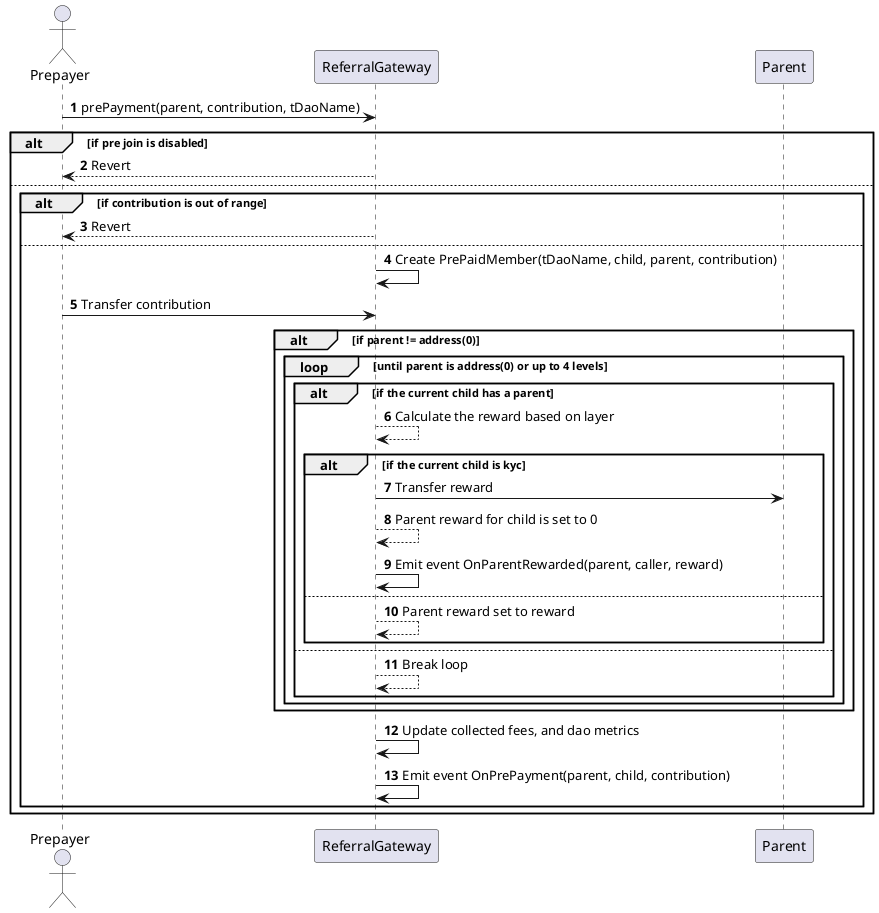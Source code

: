 @startuml Referrals and Prepayments
autonumber

actor Prepayer

Prepayer -> ReferralGateway: prePayment(parent, contribution, tDaoName)

alt if pre join is disabled
    ReferralGateway --> Prepayer: Revert
else 
    alt if contribution is out of range
        ReferralGateway --> Prepayer: Revert
    else
        ReferralGateway -> ReferralGateway: Create PrePaidMember(tDaoName, child, parent, contribution)
        Prepayer -> ReferralGateway: Transfer contribution
        alt if parent != address(0)
            loop until parent is address(0) or up to 4 levels
                alt if the current child has a parent
                    ReferralGateway --> ReferralGateway: Calculate the reward based on layer
                    alt if the current child is kyc
                        ReferralGateway -> Parent: Transfer reward
                        ReferralGateway --> ReferralGateway: Parent reward for child is set to 0
                        ReferralGateway -> ReferralGateway: Emit event OnParentRewarded(parent, caller, reward)
                    else
                        ReferralGateway --> ReferralGateway: Parent reward set to reward                   
                    end
                else
                    ReferralGateway --> ReferralGateway: Break loop
                end
            end
        end
        ReferralGateway -> ReferralGateway: Update collected fees, and dao metrics
        ReferralGateway -> ReferralGateway: Emit event OnPrePayment(parent, child, contribution)
    end
end

@enduml    
